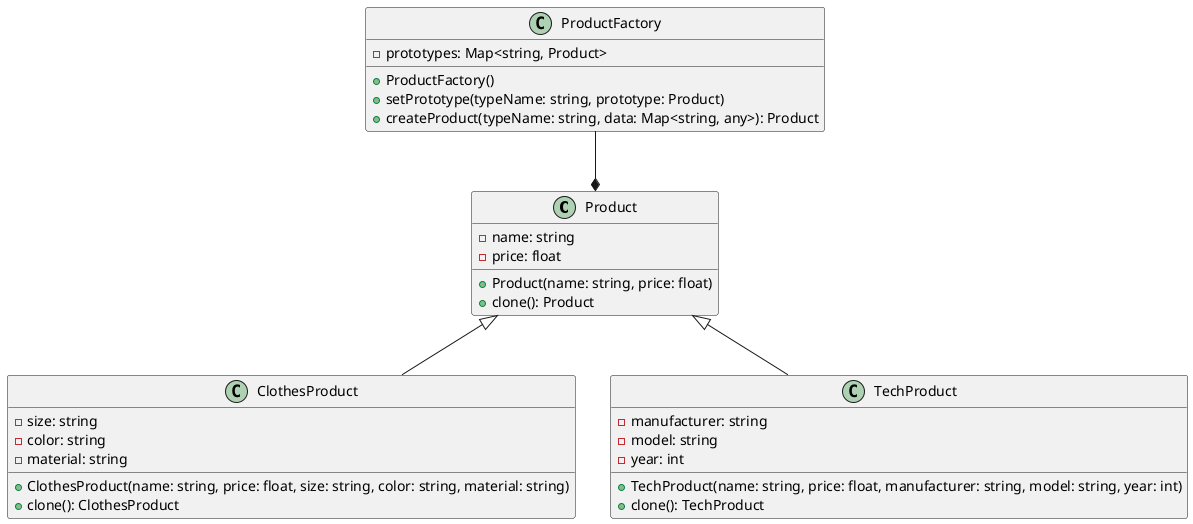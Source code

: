 @startuml

class Product {
  - name: string
  - price: float
  + Product(name: string, price: float)
  + clone(): Product
}

class ClothesProduct {
  - size: string
  - color: string
  - material: string
  + ClothesProduct(name: string, price: float, size: string, color: string, material: string)
  + clone(): ClothesProduct
}

class TechProduct {
  - manufacturer: string
  - model: string
  - year: int
  + TechProduct(name: string, price: float, manufacturer: string, model: string, year: int)
  + clone(): TechProduct
}

class ProductFactory {
  - prototypes: Map<string, Product>
  + ProductFactory()
  + setPrototype(typeName: string, prototype: Product)
  + createProduct(typeName: string, data: Map<string, any>): Product
}

Product <|-- ClothesProduct
Product <|-- TechProduct
ProductFactory --* Product

@enduml